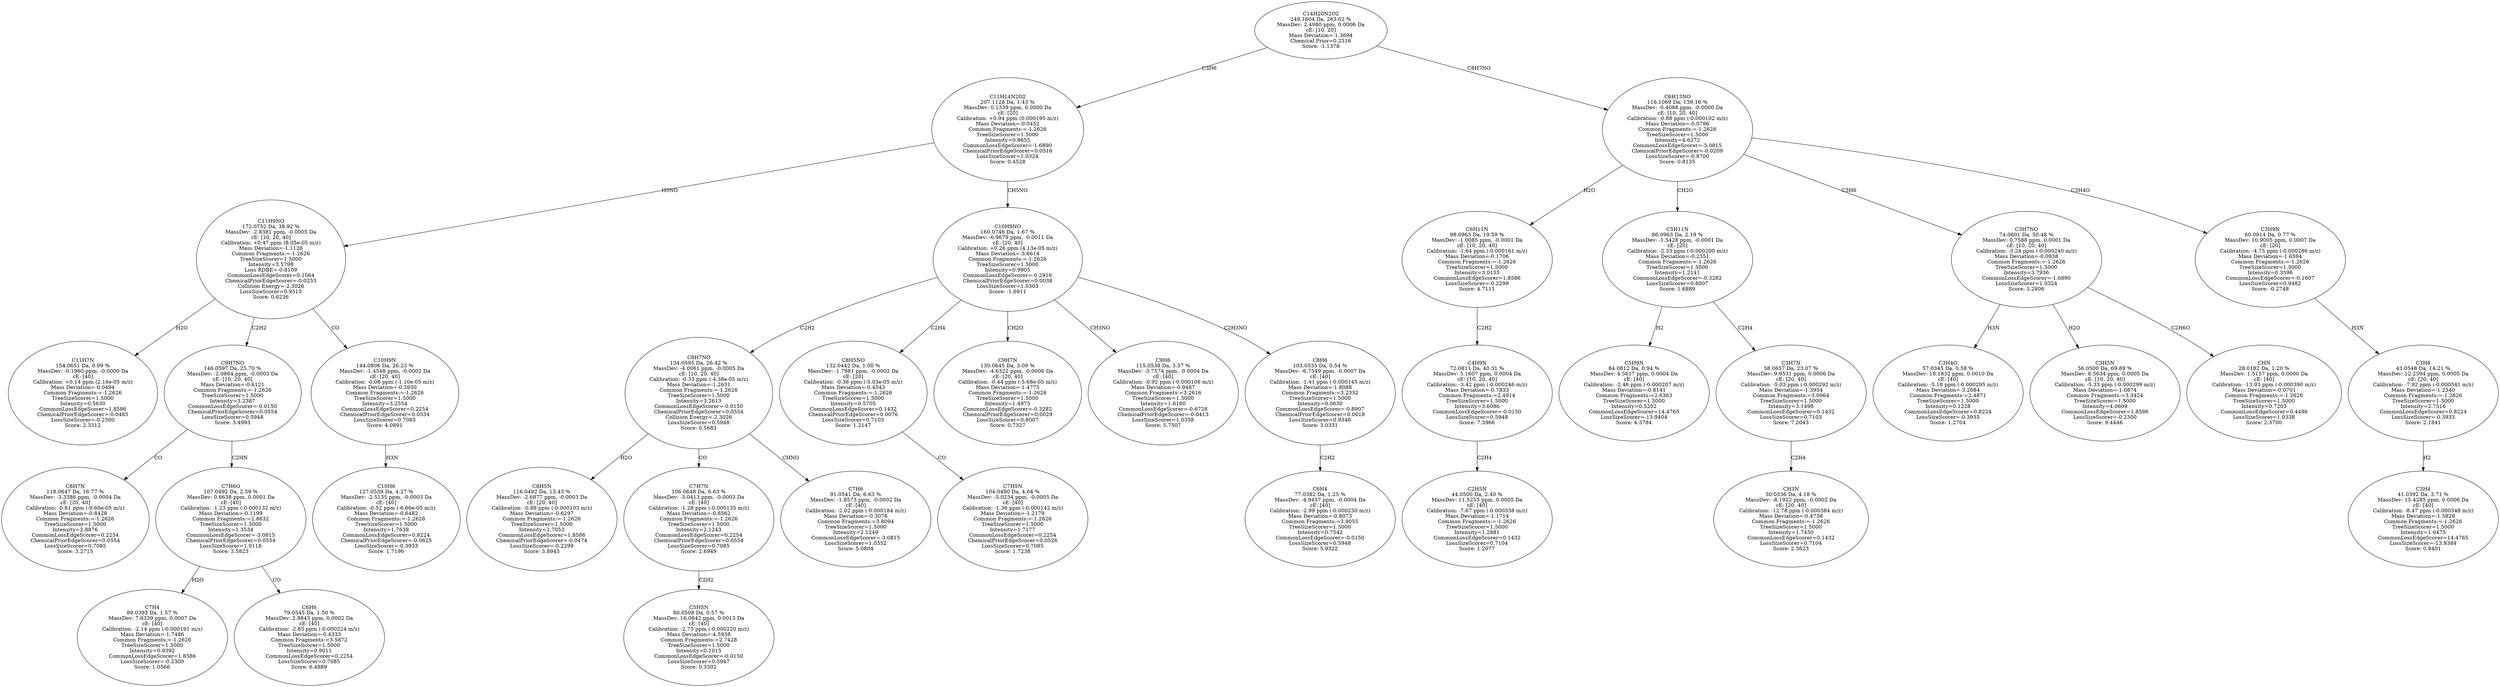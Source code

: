 strict digraph {
v1 [label="C11H7N\n154.0651 Da, 0.99 %\nMassDev: -0.1960 ppm, -0.0000 Da\ncE: [40]\nCalibration: +0.14 ppm (2.16e-05 m/z)\nMass Deviation=-0.0494\nCommon Fragments:=-1.2626\nTreeSizeScorer=1.5000\nIntensity=0.5630\nCommonLossEdgeScorer=1.8586\nChemicalPriorEdgeScorer=-0.0485\nLossSizeScorer=-0.2300\nScore: 2.3312"];
v2 [label="C8H7N\n118.0647 Da, 16.77 %\nMassDev: -3.3386 ppm, -0.0004 Da\ncE: [20, 40]\nCalibration: -0.81 ppm (-9.60e-05 m/z)\nMass Deviation=-0.8428\nCommon Fragments:=-1.2626\nTreeSizeScorer=1.5000\nIntensity=2.8876\nCommonLossEdgeScorer=0.2254\nChemicalPriorEdgeScorer=0.0554\nLossSizeScorer=0.7085\nScore: 3.2715"];
v3 [label="C7H4\n89.0393 Da, 1.57 %\nMassDev: 7.6339 ppm, 0.0007 Da\ncE: [40]\nCalibration: -2.14 ppm (-0.000191 m/z)\nMass Deviation=-1.7486\nCommon Fragments:=-1.2626\nTreeSizeScorer=1.5000\nIntensity=0.9392\nCommonLossEdgeScorer=1.8586\nLossSizeScorer=-0.2300\nScore: 1.0566"];
v4 [label="C6H6\n79.0545 Da, 1.50 %\nMassDev: 2.8843 ppm, 0.0002 Da\ncE: [40]\nCalibration: -2.83 ppm (-0.000224 m/z)\nMass Deviation=-0.4333\nCommon Fragments:=3.5872\nTreeSizeScorer=1.5000\nIntensity=0.9011\nCommonLossEdgeScorer=0.2254\nLossSizeScorer=0.7085\nScore: 6.4889"];
v5 [label="C7H6O\n107.0492 Da, 2.59 %\nMassDev: 0.6638 ppm, 0.0001 Da\ncE: [40]\nCalibration: -1.23 ppm (-0.000132 m/z)\nMass Deviation=-0.1199\nCommon Fragments:=2.8632\nTreeSizeScorer=1.5000\nIntensity=1.3534\nCommonLossEdgeScorer=-3.0815\nChemicalPriorEdgeScorer=0.0554\nLossSizeScorer=1.0118\nScore: 3.5823"];
v6 [label="C9H7NO\n146.0597 Da, 25.70 %\nMassDev: -2.0864 ppm, -0.0003 Da\ncE: [10, 20, 40]\nMass Deviation=-0.6121\nCommon Fragments:=-1.2626\nTreeSizeScorer=1.5000\nIntensity=3.2387\nCommonLossEdgeScorer=-0.0150\nChemicalPriorEdgeScorer=0.0554\nLossSizeScorer=0.5948\nScore: 3.4993"];
v7 [label="C10H6\n127.0539 Da, 4.27 %\nMassDev: -2.5135 ppm, -0.0003 Da\ncE: [40]\nCalibration: -0.52 ppm (-6.66e-05 m/z)\nMass Deviation=-0.6482\nCommon Fragments:=-1.2626\nTreeSizeScorer=1.5000\nIntensity=1.7638\nCommonLossEdgeScorer=0.8224\nChemicalPriorEdgeScorer=-0.0625\nLossSizeScorer=-0.3933\nScore: 1.7196"];
v8 [label="C10H9N\n144.0806 Da, 26.23 %\nMassDev: -1.4548 ppm, -0.0002 Da\ncE: [20, 40]\nCalibration: -0.08 ppm (-1.10e-05 m/z)\nMass Deviation=-0.3930\nCommon Fragments:=-1.2626\nTreeSizeScorer=1.5000\nIntensity=3.2554\nCommonLossEdgeScorer=0.2254\nChemicalPriorEdgeScorer=0.0554\nLossSizeScorer=0.7085\nScore: 4.0891"];
v9 [label="C11H9NO\n172.0752 Da, 38.92 %\nMassDev: -2.8381 ppm, -0.0005 Da\ncE: [10, 20, 40]\nCalibration: +0.47 ppm (8.05e-05 m/z)\nMass Deviation=-1.1126\nCommon Fragments:=-1.2626\nTreeSizeScorer=1.5000\nIntensity=3.5798\nLoss RDBE=-0.8109\nCommonLossEdgeScorer=0.1064\nChemicalPriorEdgeScorer=-0.0253\nCollision Energy=-2.3026\nLossSizeScorer=0.9515\nScore: 0.6236"];
v10 [label="C8H5N\n116.0492 Da, 13.43 %\nMassDev: -2.6877 ppm, -0.0003 Da\ncE: [20, 40]\nCalibration: -0.88 ppm (-0.000103 m/z)\nMass Deviation=-0.6297\nCommon Fragments:=-1.2626\nTreeSizeScorer=1.5000\nIntensity=2.7053\nCommonLossEdgeScorer=1.8586\nChemicalPriorEdgeScorer=-0.0474\nLossSizeScorer=-0.2299\nScore: 3.8943"];
v11 [label="C5H5N\n80.0508 Da, 0.57 %\nMassDev: 16.0642 ppm, 0.0013 Da\ncE: [40]\nCalibration: -2.75 ppm (-0.000220 m/z)\nMass Deviation=-4.5938\nCommon Fragments:=2.7428\nTreeSizeScorer=1.5000\nIntensity=0.1015\nCommonLossEdgeScorer=-0.0150\nLossSizeScorer=0.5947\nScore: 0.3302"];
v12 [label="C7H7N\n106.0648 Da, 6.63 %\nMassDev: -3.0413 ppm, -0.0003 Da\ncE: [40]\nCalibration: -1.28 ppm (-0.000135 m/z)\nMass Deviation=-0.6562\nCommon Fragments:=-1.2626\nTreeSizeScorer=1.5000\nIntensity=2.1243\nCommonLossEdgeScorer=0.2254\nChemicalPriorEdgeScorer=0.0554\nLossSizeScorer=0.7085\nScore: 2.6949"];
v13 [label="C7H6\n91.0541 Da, 6.63 %\nMassDev: -1.8573 ppm, -0.0002 Da\ncE: [40]\nCalibration: -2.02 ppm (-0.000184 m/z)\nMass Deviation=-0.3076\nCommon Fragments:=3.8094\nTreeSizeScorer=1.5000\nIntensity=2.1249\nCommonLossEdgeScorer=-3.0815\nLossSizeScorer=1.0352\nScore: 5.0804"];
v14 [label="C8H7NO\n134.0595 Da, 26.42 %\nMassDev: -4.0061 ppm, -0.0005 Da\ncE: [10, 20, 40]\nCalibration: -0.33 ppm (-4.38e-05 m/z)\nMass Deviation=-1.2631\nCommon Fragments:=-1.2626\nTreeSizeScorer=1.5000\nIntensity=3.2613\nCommonLossEdgeScorer=-0.0150\nChemicalPriorEdgeScorer=0.0554\nCollision Energy=-2.3026\nLossSizeScorer=0.5948\nScore: 0.5683"];
v15 [label="C7H5N\n104.0490 Da, 4.04 %\nMassDev: -5.0234 ppm, -0.0005 Da\ncE: [40]\nCalibration: -1.36 ppm (-0.000142 m/z)\nMass Deviation=-1.2179\nCommon Fragments:=-1.2626\nTreeSizeScorer=1.5000\nIntensity=1.7177\nCommonLossEdgeScorer=0.2254\nChemicalPriorEdgeScorer=0.0526\nLossSizeScorer=0.7085\nScore: 1.7238"];
v16 [label="C8H5NO\n132.0442 Da, 1.00 %\nMassDev: -1.7981 ppm, -0.0002 Da\ncE: [20]\nCalibration: -0.38 ppm (-5.03e-05 m/z)\nMass Deviation=-0.4543\nCommon Fragments:=-1.2626\nTreeSizeScorer=1.5000\nIntensity=0.5705\nCommonLossEdgeScorer=0.1432\nChemicalPriorEdgeScorer=0.0076\nLossSizeScorer=0.7103\nScore: 1.2147"];
v17 [label="C9H7N\n130.0645 Da, 3.09 %\nMassDev: -4.6322 ppm, -0.0006 Da\ncE: [20, 40]\nCalibration: -0.44 ppm (-5.68e-05 m/z)\nMass Deviation=-1.4775\nCommon Fragments:=-1.2626\nTreeSizeScorer=1.5000\nIntensity=1.4975\nCommonLossEdgeScorer=-0.3282\nChemicalPriorEdgeScorer=0.0029\nLossSizeScorer=0.8007\nScore: 0.7327"];
v18 [label="C9H6\n115.0538 Da, 3.57 %\nMassDev: -3.7574 ppm, -0.0004 Da\ncE: [40]\nCalibration: -0.92 ppm (-0.000106 m/z)\nMass Deviation=-0.9487\nCommon Fragments:=3.2616\nTreeSizeScorer=1.5000\nIntensity=1.6160\nCommonLossEdgeScorer=-0.6728\nChemicalPriorEdgeScorer=-0.0413\nLossSizeScorer=1.0358\nScore: 5.7507"];
v19 [label="C6H4\n77.0382 Da, 1.25 %\nMassDev: -4.9457 ppm, -0.0004 Da\ncE: [40]\nCalibration: -2.99 ppm (-0.000230 m/z)\nMass Deviation=-0.8073\nCommon Fragments:=3.9055\nTreeSizeScorer=1.5000\nIntensity=0.7542\nCommonLossEdgeScorer=-0.0150\nLossSizeScorer=0.5948\nScore: 5.9322"];
v20 [label="C8H6\n103.0535 Da, 0.54 %\nMassDev: -6.7549 ppm, -0.0007 Da\ncE: [40]\nCalibration: -1.41 ppm (-0.000145 m/z)\nMass Deviation=-1.8088\nCommon Fragments:=3.2332\nTreeSizeScorer=1.5000\nIntensity=0.0630\nCommonLossEdgeScorer=-0.8907\nChemicalPriorEdgeScorer=0.0018\nLossSizeScorer=0.9346\nScore: 3.0331"];
v21 [label="C10H9NO\n160.0746 Da, 1.67 %\nMassDev: -6.9679 ppm, -0.0011 Da\ncE: [20, 40]\nCalibration: +0.26 ppm (4.13e-05 m/z)\nMass Deviation=-3.6614\nCommon Fragments:=-1.2626\nTreeSizeScorer=1.5000\nIntensity=0.9905\nCommonLossEdgeScorer=-0.2916\nChemicalPriorEdgeScorer=0.0038\nLossSizeScorer=1.0303\nScore: -1.6911"];
v22 [label="C11H14N2O2\n207.1128 Da, 1.43 %\nMassDev: 0.1339 ppm, 0.0000 Da\ncE: [20]\nCalibration: +0.94 ppm (0.000195 m/z)\nMass Deviation=-0.0452\nCommon Fragments:=-1.2626\nTreeSizeScorer=1.5000\nIntensity=0.8655\nCommonLossEdgeScorer=-1.6890\nChemicalPriorEdgeScorer=0.0516\nLossSizeScorer=1.0324\nScore: 0.4528"];
v23 [label="C2H5N\n44.0500 Da, 2.40 %\nMassDev: 11.5253 ppm, 0.0005 Da\ncE: [40]\nCalibration: -7.67 ppm (-0.000338 m/z)\nMass Deviation=-1.1714\nCommon Fragments:=-1.2626\nTreeSizeScorer=1.5000\nIntensity=1.2881\nCommonLossEdgeScorer=0.1432\nLossSizeScorer=0.7104\nScore: 1.2077"];
v24 [label="C4H9N\n72.0811 Da, 40.31 %\nMassDev: 5.1607 ppm, 0.0004 Da\ncE: [10, 20, 40]\nCalibration: -3.42 ppm (-0.000246 m/z)\nMass Deviation=-0.7833\nCommon Fragments:=2.4914\nTreeSizeScorer=1.5000\nIntensity=3.6086\nCommonLossEdgeScorer=-0.0150\nLossSizeScorer=0.5948\nScore: 7.3966"];
v25 [label="C6H11N\n98.0963 Da, 19.59 %\nMassDev: -1.0085 ppm, -0.0001 Da\ncE: [10, 20, 40]\nCalibration: -1.64 ppm (-0.000161 m/z)\nMass Deviation=-0.1706\nCommon Fragments:=-1.2626\nTreeSizeScorer=1.5000\nIntensity=3.0155\nCommonLossEdgeScorer=1.8586\nLossSizeScorer=-0.2299\nScore: 4.7111"];
v26 [label="C5H9N\n84.0812 Da, 0.94 %\nMassDev: 4.5617 ppm, 0.0004 Da\ncE: [40]\nCalibration: -2.46 ppm (-0.000207 m/z)\nMass Deviation=-0.8141\nCommon Fragments:=2.6363\nTreeSizeScorer=1.5000\nIntensity=0.5202\nCommonLossEdgeScorer=14.4765\nLossSizeScorer=-13.9404\nScore: 4.3784"];
v27 [label="CH3N\n30.0336 Da, 4.18 %\nMassDev: -8.1922 ppm, -0.0002 Da\ncE: [20, 40]\nCalibration: -12.78 ppm (-0.000384 m/z)\nMass Deviation=-0.4738\nCommon Fragments:=-1.2626\nTreeSizeScorer=1.5000\nIntensity=1.7450\nCommonLossEdgeScorer=0.1432\nLossSizeScorer=0.7104\nScore: 2.3623"];
v28 [label="C3H7N\n58.0657 Da, 23.07 %\nMassDev: 9.9531 ppm, 0.0006 Da\ncE: [20, 40]\nCalibration: -5.03 ppm (-0.000292 m/z)\nMass Deviation=-1.3954\nCommon Fragments:=3.0964\nTreeSizeScorer=1.5000\nIntensity=3.1498\nCommonLossEdgeScorer=0.1432\nLossSizeScorer=0.7103\nScore: 7.2043"];
v29 [label="C5H11N\n86.0963 Da, 2.19 %\nMassDev: -1.5428 ppm, -0.0001 Da\ncE: [20]\nCalibration: -2.33 ppm (-0.000200 m/z)\nMass Deviation=-0.2351\nCommon Fragments:=-1.2626\nTreeSizeScorer=1.5000\nIntensity=1.2141\nCommonLossEdgeScorer=-0.3282\nLossSizeScorer=0.8007\nScore: 1.6889"];
v30 [label="C3H4O\n57.0345 Da, 0.58 %\nMassDev: 18.1832 ppm, 0.0010 Da\ncE: [40]\nCalibration: -5.18 ppm (-0.000295 m/z)\nMass Deviation=-3.2684\nCommon Fragments:=2.4871\nTreeSizeScorer=1.5000\nIntensity=0.1228\nCommonLossEdgeScorer=0.8224\nLossSizeScorer=-0.3935\nScore: 1.2704"];
v31 [label="C3H5N\n56.0500 Da, 69.89 %\nMassDev: 8.5634 ppm, 0.0005 Da\ncE: [10, 20, 40]\nCalibration: -5.33 ppm (-0.000299 m/z)\nMass Deviation=-1.0874\nCommon Fragments:=3.3424\nTreeSizeScorer=1.5000\nIntensity=4.0609\nCommonLossEdgeScorer=1.8586\nLossSizeScorer=-0.2300\nScore: 9.4446"];
v32 [label="CHN\n28.0182 Da, 1.20 %\nMassDev: 1.5157 ppm, 0.0000 Da\ncE: [40]\nCalibration: -13.93 ppm (-0.000390 m/z)\nMass Deviation=-0.0701\nCommon Fragments:=-1.2626\nTreeSizeScorer=1.5000\nIntensity=0.7203\nCommonLossEdgeScorer=0.4486\nLossSizeScorer=1.0338\nScore: 2.3700"];
v33 [label="C3H7NO\n74.0601 Da, 50.48 %\nMassDev: 0.7588 ppm, 0.0001 Da\ncE: [10, 20, 40]\nCalibration: -3.24 ppm (-0.000240 m/z)\nMass Deviation=-0.0938\nCommon Fragments:=-1.2626\nTreeSizeScorer=1.5000\nIntensity=3.7936\nCommonLossEdgeScorer=-1.6890\nLossSizeScorer=1.0324\nScore: 3.2806"];
v34 [label="C3H4\n41.0392 Da, 3.71 %\nMassDev: 15.4285 ppm, 0.0006 Da\ncE: [40]\nCalibration: -8.47 ppm (-0.000348 m/z)\nMass Deviation=-1.5828\nCommon Fragments:=-1.2626\nTreeSizeScorer=1.5000\nIntensity=1.6475\nCommonLossEdgeScorer=14.4765\nLossSizeScorer=-13.9384\nScore: 0.8401"];
v35 [label="C3H6\n43.0548 Da, 14.21 %\nMassDev: 12.2594 ppm, 0.0005 Da\ncE: [20, 40]\nCalibration: -7.92 ppm (-0.000341 m/z)\nMass Deviation=-1.2340\nCommon Fragments:=-1.2626\nTreeSizeScorer=1.5000\nIntensity=2.7516\nCommonLossEdgeScorer=0.8224\nLossSizeScorer=-0.3933\nScore: 2.1841"];
v36 [label="C3H9N\n60.0814 Da, 0.77 %\nMassDev: 10.9005 ppm, 0.0007 Da\ncE: [20]\nCalibration: -4.75 ppm (-0.000286 m/z)\nMass Deviation=-1.6594\nCommon Fragments:=-1.2626\nTreeSizeScorer=1.5000\nIntensity=0.3596\nCommonLossEdgeScorer=-0.1607\nLossSizeScorer=0.9482\nScore: -0.2748"];
v37 [label="C6H13NO\n116.1069 Da, 139.16 %\nMassDev: -0.4088 ppm, -0.0000 Da\ncE: [10, 20, 40]\nCalibration: -0.88 ppm (-0.000102 m/z)\nMass Deviation=-0.0786\nCommon Fragments:=-1.2626\nTreeSizeScorer=1.5000\nIntensity=4.6272\nCommonLossEdgeScorer=-3.0815\nChemicalPriorEdgeScorer=-0.0209\nLossSizeScorer=-0.8700\nScore: 0.8135"];
v38 [label="C14H20N2O2\n249.1604 Da, 263.02 %\nMassDev: 2.4980 ppm, 0.0006 Da\ncE: [10, 20]\nMass Deviation=-1.3694\nChemical Prior=0.2316\nScore: -1.1378"];
v9 -> v1 [label="H2O"];
v6 -> v2 [label="CO"];
v5 -> v3 [label="H2O"];
v5 -> v4 [label="CO"];
v6 -> v5 [label="C2HN"];
v9 -> v6 [label="C2H2"];
v8 -> v7 [label="H3N"];
v9 -> v8 [label="CO"];
v22 -> v9 [label="H5NO"];
v14 -> v10 [label="H2O"];
v12 -> v11 [label="C2H2"];
v14 -> v12 [label="CO"];
v14 -> v13 [label="CHNO"];
v21 -> v14 [label="C2H2"];
v16 -> v15 [label="CO"];
v21 -> v16 [label="C2H4"];
v21 -> v17 [label="CH2O"];
v21 -> v18 [label="CH3NO"];
v20 -> v19 [label="C2H2"];
v21 -> v20 [label="C2H3NO"];
v22 -> v21 [label="CH5NO"];
v38 -> v22 [label="C3H6"];
v24 -> v23 [label="C2H4"];
v25 -> v24 [label="C2H2"];
v37 -> v25 [label="H2O"];
v29 -> v26 [label="H2"];
v28 -> v27 [label="C2H4"];
v29 -> v28 [label="C2H4"];
v37 -> v29 [label="CH2O"];
v33 -> v30 [label="H3N"];
v33 -> v31 [label="H2O"];
v33 -> v32 [label="C2H6O"];
v37 -> v33 [label="C3H6"];
v35 -> v34 [label="H2"];
v36 -> v35 [label="H3N"];
v37 -> v36 [label="C3H4O"];
v38 -> v37 [label="C8H7NO"];
}
